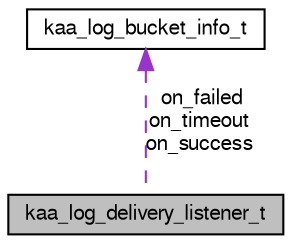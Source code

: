 digraph "kaa_log_delivery_listener_t"
{
  bgcolor="transparent";
  edge [fontname="FreeSans",fontsize="10",labelfontname="FreeSans",labelfontsize="10"];
  node [fontname="FreeSans",fontsize="10",shape=record];
  Node1 [label="kaa_log_delivery_listener_t",height=0.2,width=0.4,color="black", fillcolor="grey75", style="filled" fontcolor="black"];
  Node2 -> Node1 [dir="back",color="darkorchid3",fontsize="10",style="dashed",label=" on_failed\non_timeout\non_success" ,fontname="FreeSans"];
  Node2 [label="kaa_log_bucket_info_t",height=0.2,width=0.4,color="black",URL="$structkaa__log__bucket__info__t.html",tooltip="Log bucket information structure. One or more log records are aggregated into the single bucket..."];
}
